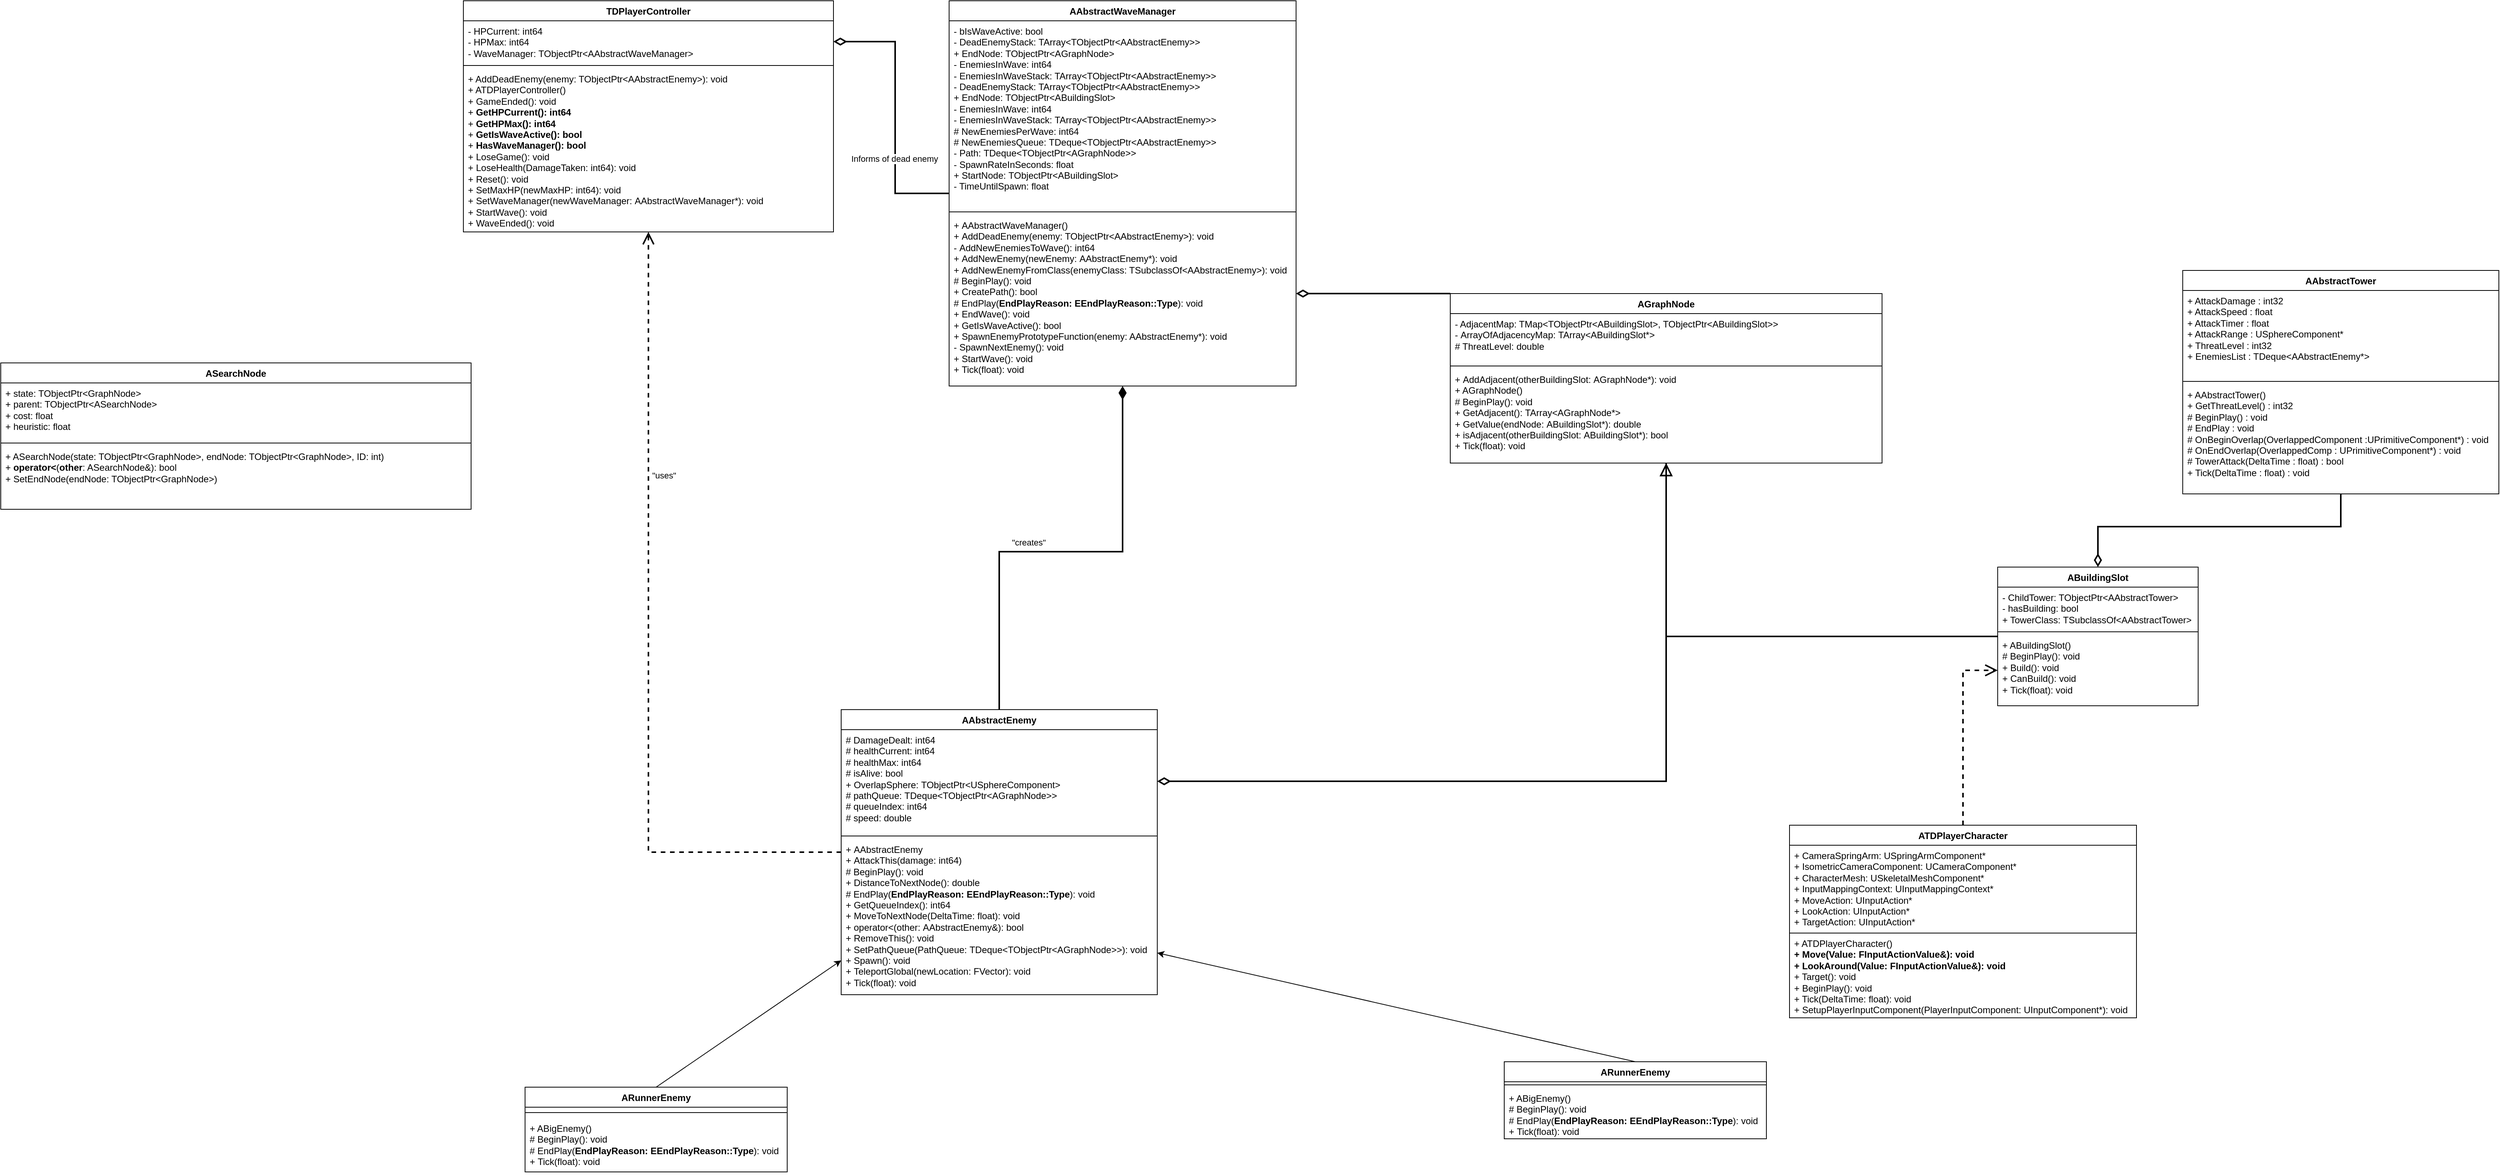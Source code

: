 <mxfile version="24.8.6">
  <diagram id="C5RBs43oDa-KdzZeNtuy" name="Page-1">
    <mxGraphModel dx="2390" dy="1445" grid="1" gridSize="10" guides="1" tooltips="1" connect="1" arrows="1" fold="1" page="1" pageScale="1" pageWidth="1169" pageHeight="827" math="0" shadow="0">
      <root>
        <mxCell id="WIyWlLk6GJQsqaUBKTNV-0" />
        <mxCell id="WIyWlLk6GJQsqaUBKTNV-1" parent="WIyWlLk6GJQsqaUBKTNV-0" />
        <mxCell id="bVRjCQ_B58bXz5kEhXcc-12" style="edgeStyle=orthogonalEdgeStyle;rounded=0;orthogonalLoop=1;jettySize=auto;html=1;startArrow=diamondThin;startFill=0;endArrow=none;endFill=0;startSize=12;strokeWidth=2;endSize=12;" parent="WIyWlLk6GJQsqaUBKTNV-1" source="bVRjCQ_B58bXz5kEhXcc-0" target="Or8rvx1L4nkpCHTU0M23-4" edge="1">
          <mxGeometry relative="1" as="geometry">
            <mxPoint x="451" y="311" as="sourcePoint" />
            <Array as="points">
              <mxPoint x="450" y="153" />
            </Array>
          </mxGeometry>
        </mxCell>
        <mxCell id="bVRjCQ_B58bXz5kEhXcc-15" style="edgeStyle=orthogonalEdgeStyle;shape=connector;rounded=0;orthogonalLoop=1;jettySize=auto;html=1;strokeColor=default;strokeWidth=2;align=center;verticalAlign=middle;fontFamily=Helvetica;fontSize=11;fontColor=default;labelBackgroundColor=default;startArrow=diamondThin;startFill=1;startSize=12;endArrow=none;endFill=0;endSize=12;" parent="WIyWlLk6GJQsqaUBKTNV-1" source="bVRjCQ_B58bXz5kEhXcc-0" target="bVRjCQ_B58bXz5kEhXcc-4" edge="1">
          <mxGeometry relative="1" as="geometry" />
        </mxCell>
        <mxCell id="abqN74poVczzxeBeDxSv-12" value="&quot;creates&quot;" style="edgeLabel;html=1;align=center;verticalAlign=middle;resizable=0;points=[];" parent="bVRjCQ_B58bXz5kEhXcc-15" vertex="1" connectable="0">
          <mxGeometry x="0.164" y="-2" relative="1" as="geometry">
            <mxPoint y="-10" as="offset" />
          </mxGeometry>
        </mxCell>
        <mxCell id="bVRjCQ_B58bXz5kEhXcc-0" value="AAbstractWaveManager" style="swimlane;fontStyle=1;align=center;verticalAlign=top;childLayout=stackLayout;horizontal=1;startSize=26;horizontalStack=0;resizeParent=1;resizeParentMax=0;resizeLast=0;collapsible=1;marginBottom=0;whiteSpace=wrap;html=1;" parent="WIyWlLk6GJQsqaUBKTNV-1" vertex="1">
          <mxGeometry x="140" y="-270" width="450" height="500" as="geometry" />
        </mxCell>
        <mxCell id="bVRjCQ_B58bXz5kEhXcc-1" value="- bIsWaveActive: bool&lt;div&gt;-&amp;nbsp;DeadEnemyStack:&amp;nbsp;TArray&amp;lt;TObjectPtr&amp;lt;AAbstractEnemy&amp;gt;&amp;gt;&lt;/div&gt;&lt;div&gt;+&amp;nbsp;EndNode:&amp;nbsp;TObjectPtr&amp;lt;AGraphNode&amp;gt;&lt;br&gt;- EnemiesInWave: int64&lt;/div&gt;&lt;div&gt;- EnemiesInWaveStack: TArray&amp;lt;TObjectPtr&amp;lt;AAbstractEnemy&amp;gt;&amp;gt;&lt;br&gt;&lt;div&gt;- DeadEnemyStack: TArray&amp;lt;TObjectPtr&amp;lt;AAbstractEnemy&amp;gt;&amp;gt;&lt;/div&gt;&lt;div&gt;+&amp;nbsp;EndNode:&amp;nbsp;TObjectPtr&amp;lt;ABuildingSlot&amp;gt;&lt;/div&gt;&lt;div&gt;-&amp;nbsp;EnemiesInWave: int64&lt;/div&gt;&lt;div&gt;-&amp;nbsp;EnemiesInWaveStack:&amp;nbsp;TArray&amp;lt;TObjectPtr&amp;lt;AAbstractEnemy&amp;gt;&amp;gt;&lt;/div&gt;&lt;div&gt;# NewEnemiesPerWave: int64&lt;/div&gt;&lt;div&gt;# NewEnemiesQueue:&amp;nbsp;&lt;span style=&quot;background-color: initial;&quot;&gt;TDeque&amp;lt;TObjectPtr&amp;lt;AAbstractEnemy&amp;gt;&amp;gt;&lt;/span&gt;&lt;/div&gt;&lt;div&gt;&lt;span style=&quot;background-color: initial;&quot;&gt;- Path:&amp;nbsp;&lt;/span&gt;&lt;span style=&quot;background-color: initial;&quot;&gt;TDeque&amp;lt;TObjectPtr&amp;lt;AGraphNode&amp;gt;&amp;gt;&lt;/span&gt;&lt;/div&gt;&lt;div&gt;&lt;span style=&quot;background-color: initial;&quot;&gt;- SpawnRateInSeconds: float&lt;/span&gt;&lt;/div&gt;&lt;div&gt;+&amp;nbsp;StartNode:&amp;nbsp;TObjectPtr&amp;lt;ABuildingSlot&amp;gt;&lt;/div&gt;&lt;/div&gt;&lt;div&gt;- TimeUntilSpawn: float&lt;/div&gt;" style="text;strokeColor=none;fillColor=none;align=left;verticalAlign=top;spacingLeft=4;spacingRight=4;overflow=hidden;rotatable=0;points=[[0,0.5],[1,0.5]];portConstraint=eastwest;whiteSpace=wrap;html=1;" parent="bVRjCQ_B58bXz5kEhXcc-0" vertex="1">
          <mxGeometry y="26" width="450" height="244" as="geometry" />
        </mxCell>
        <mxCell id="bVRjCQ_B58bXz5kEhXcc-2" value="" style="line;strokeWidth=1;fillColor=none;align=left;verticalAlign=middle;spacingTop=-1;spacingLeft=3;spacingRight=3;rotatable=0;labelPosition=right;points=[];portConstraint=eastwest;strokeColor=inherit;" parent="bVRjCQ_B58bXz5kEhXcc-0" vertex="1">
          <mxGeometry y="270" width="450" height="8" as="geometry" />
        </mxCell>
        <mxCell id="bVRjCQ_B58bXz5kEhXcc-3" value="+&amp;nbsp;AAbstractWaveManager()&lt;div&gt;+&amp;nbsp;AddDeadEnemy(enemy: TObjectPtr&amp;lt;AAbstractEnemy&amp;gt;): void&lt;/div&gt;&lt;div&gt;-&amp;nbsp;AddNewEnemiesToWave(): int64&lt;/div&gt;&lt;div&gt;+&amp;nbsp;&lt;span style=&quot;white-space: normal;&quot;&gt;&lt;span style=&quot;background-color: initial;&quot;&gt;AddNewEnemy(newEnemy:&amp;nbsp;&lt;/span&gt;&lt;/span&gt;&lt;span style=&quot;background-color: initial;&quot;&gt;AAbstractEnemy*&lt;/span&gt;&lt;span style=&quot;background-color: initial;&quot;&gt;&lt;span style=&quot;background-color: initial;&quot;&gt;):&amp;nbsp;&lt;/span&gt;&lt;/span&gt;&lt;span style=&quot;background-color: initial;&quot;&gt;void&lt;/span&gt;&lt;/div&gt;&lt;div&gt;&lt;span style=&quot;background-color: initial;&quot;&gt;+&amp;nbsp;&lt;/span&gt;&lt;span style=&quot;white-space: normal;&quot;&gt;&lt;span style=&quot;background-color: initial;&quot;&gt;AddNewEnemyFromClass(&lt;/span&gt;&lt;/span&gt;&lt;span style=&quot;background-color: initial;&quot;&gt;enemyClass&lt;/span&gt;&lt;span style=&quot;background-color: initial;&quot;&gt;&lt;span style=&quot;background-color: initial;&quot;&gt;: TSubclassOf&amp;lt;AAbstractEnemy&amp;gt;):&amp;nbsp;&lt;/span&gt;&lt;/span&gt;&lt;span style=&quot;background-color: initial;&quot;&gt;void&lt;/span&gt;&lt;span style=&quot;background-color: initial;&quot;&gt;&amp;nbsp;&lt;/span&gt;&lt;/div&gt;&lt;div&gt;# BeginPlay(): void&lt;/div&gt;&lt;div&gt;+&amp;nbsp;&lt;span style=&quot;white-space: normal;&quot;&gt;&lt;span style=&quot;background-color: initial;&quot;&gt;CreatePath(): bool&lt;/span&gt;&lt;/span&gt;&lt;/div&gt;&lt;div&gt;&lt;span style=&quot;background-color: initial;&quot;&gt;&lt;div style=&quot;&quot;&gt;&lt;span style=&quot;white-space: normal;&quot;&gt;# EndPlay(&lt;b&gt;EndPlayReason:&amp;nbsp;&lt;/b&gt;&lt;/span&gt;&lt;span style=&quot;background-color: initial;&quot;&gt;&lt;b&gt;EEndPlayReason::Type&lt;/b&gt;&lt;/span&gt;&lt;span style=&quot;background-color: initial;&quot;&gt;):&amp;nbsp;&lt;/span&gt;&lt;span style=&quot;background-color: initial;&quot;&gt;void&lt;/span&gt;&lt;span style=&quot;background-color: initial;&quot;&gt;&amp;nbsp;&lt;/span&gt;&lt;/div&gt;&lt;/span&gt;&lt;/div&gt;&lt;div&gt;+&amp;nbsp;EndWave(): void&lt;/div&gt;&lt;div&gt;+&amp;nbsp;GetIsWaveActive(): bool&lt;/div&gt;&lt;div&gt;+&amp;nbsp;SpawnEnemyPrototypeFunction(enemy: AAbstractEnemy*): void&lt;/div&gt;&lt;div&gt;-&amp;nbsp;SpawnNextEnemy(): void&lt;/div&gt;&lt;div&gt;+&amp;nbsp;StartWave(): void&lt;/div&gt;&lt;div&gt;+&amp;nbsp;Tick(float): void&lt;br&gt;&lt;/div&gt;" style="text;strokeColor=none;fillColor=none;align=left;verticalAlign=top;spacingLeft=4;spacingRight=4;overflow=hidden;rotatable=0;points=[[0,0.5],[1,0.5]];portConstraint=eastwest;whiteSpace=wrap;html=1;" parent="bVRjCQ_B58bXz5kEhXcc-0" vertex="1">
          <mxGeometry y="278" width="450" height="222" as="geometry" />
        </mxCell>
        <mxCell id="abqN74poVczzxeBeDxSv-9" style="edgeStyle=orthogonalEdgeStyle;rounded=0;orthogonalLoop=1;jettySize=auto;html=1;dashed=1;endArrow=open;endFill=0;startSize=12;endSize=12;strokeWidth=2;" parent="WIyWlLk6GJQsqaUBKTNV-1" source="bVRjCQ_B58bXz5kEhXcc-4" target="abqN74poVczzxeBeDxSv-4" edge="1">
          <mxGeometry relative="1" as="geometry" />
        </mxCell>
        <mxCell id="abqN74poVczzxeBeDxSv-10" value="&quot;uses&quot;" style="edgeLabel;html=1;align=center;verticalAlign=middle;resizable=0;points=[];" parent="abqN74poVczzxeBeDxSv-9" vertex="1" connectable="0">
          <mxGeometry x="0.39" y="-2" relative="1" as="geometry">
            <mxPoint x="18" y="-6" as="offset" />
          </mxGeometry>
        </mxCell>
        <mxCell id="bVRjCQ_B58bXz5kEhXcc-4" value="AAbstractEnemy" style="swimlane;fontStyle=1;align=center;verticalAlign=top;childLayout=stackLayout;horizontal=1;startSize=26;horizontalStack=0;resizeParent=1;resizeParentMax=0;resizeLast=0;collapsible=1;marginBottom=0;whiteSpace=wrap;html=1;" parent="WIyWlLk6GJQsqaUBKTNV-1" vertex="1">
          <mxGeometry y="650" width="410" height="370" as="geometry" />
        </mxCell>
        <mxCell id="bVRjCQ_B58bXz5kEhXcc-5" value="&lt;div&gt;#&amp;nbsp;DamageDealt: int64&lt;/div&gt;# healthCurrent: int64&lt;div&gt;#&amp;nbsp;healthMax: int64&lt;/div&gt;&lt;div&gt;# isAlive: bool&lt;/div&gt;&lt;div&gt;+&amp;nbsp;OverlapSphere:&amp;nbsp;TObjectPtr&amp;lt;USphereComponent&amp;gt;&lt;/div&gt;&lt;div&gt;#&amp;nbsp;pathQueue:&amp;nbsp;TDeque&amp;lt;TObjectPtr&amp;lt;AGraphNode&amp;gt;&amp;gt;&lt;/div&gt;&lt;div&gt;# queueIndex: int64&lt;/div&gt;&lt;div&gt;# speed: double&lt;/div&gt;" style="text;strokeColor=none;fillColor=none;align=left;verticalAlign=top;spacingLeft=4;spacingRight=4;overflow=hidden;rotatable=0;points=[[0,0.5],[1,0.5]];portConstraint=eastwest;whiteSpace=wrap;html=1;" parent="bVRjCQ_B58bXz5kEhXcc-4" vertex="1">
          <mxGeometry y="26" width="410" height="134" as="geometry" />
        </mxCell>
        <mxCell id="bVRjCQ_B58bXz5kEhXcc-6" value="" style="line;strokeWidth=1;fillColor=none;align=left;verticalAlign=middle;spacingTop=-1;spacingLeft=3;spacingRight=3;rotatable=0;labelPosition=right;points=[];portConstraint=eastwest;strokeColor=inherit;" parent="bVRjCQ_B58bXz5kEhXcc-4" vertex="1">
          <mxGeometry y="160" width="410" height="8" as="geometry" />
        </mxCell>
        <mxCell id="bVRjCQ_B58bXz5kEhXcc-7" value="+&amp;nbsp;AAbstractEnemy&lt;div&gt;+&amp;nbsp;AttackThis(damage: int64)&lt;/div&gt;&lt;div&gt;&lt;div&gt;# BeginPlay(): void&lt;br&gt;&lt;/div&gt;&lt;/div&gt;&lt;div&gt;+&amp;nbsp;DistanceToNextNode(): double&lt;/div&gt;&lt;div&gt;# EndPlay(&lt;b&gt;EndPlayReason:&amp;nbsp;&lt;/b&gt;&lt;span style=&quot;background-color: initial;&quot;&gt;&lt;b&gt;EEndPlayReason::Type&lt;/b&gt;&lt;/span&gt;&lt;span style=&quot;background-color: initial;&quot;&gt;):&amp;nbsp;&lt;/span&gt;&lt;span style=&quot;background-color: initial;&quot;&gt;void&lt;/span&gt;&lt;span style=&quot;background-color: initial;&quot;&gt;&amp;nbsp;&lt;/span&gt;&lt;/div&gt;&lt;div&gt;+&amp;nbsp;GetQueueIndex(): int64&lt;/div&gt;&lt;div&gt;+&amp;nbsp;MoveToNextNode(DeltaTime: float): void&lt;/div&gt;&lt;div&gt;+&amp;nbsp;operator&amp;lt;(other:&amp;nbsp;AAbstractEnemy&amp;amp;): bool&lt;/div&gt;&lt;div&gt;+&amp;nbsp;RemoveThis(): void&lt;/div&gt;&lt;div&gt;+&amp;nbsp;SetPathQueue(PathQueue:&amp;nbsp;TDeque&amp;lt;TObjectPtr&amp;lt;AGraphNode&amp;gt;&amp;gt;): void&lt;/div&gt;&lt;div&gt;+&amp;nbsp;Spawn(): void&lt;/div&gt;&lt;div&gt;+&amp;nbsp;TeleportGlobal(newLocation: FVector): void&lt;/div&gt;&lt;div&gt;+&amp;nbsp;Tick(float): void&lt;br&gt;&lt;/div&gt;" style="text;strokeColor=none;fillColor=none;align=left;verticalAlign=top;spacingLeft=4;spacingRight=4;overflow=hidden;rotatable=0;points=[[0,0.5],[1,0.5]];portConstraint=eastwest;whiteSpace=wrap;html=1;" parent="bVRjCQ_B58bXz5kEhXcc-4" vertex="1">
          <mxGeometry y="168" width="410" height="202" as="geometry" />
        </mxCell>
        <mxCell id="Or8rvx1L4nkpCHTU0M23-8" style="edgeStyle=orthogonalEdgeStyle;rounded=0;orthogonalLoop=1;jettySize=auto;html=1;startSize=12;endSize=12;strokeWidth=2;endArrow=block;endFill=0;" edge="1" parent="WIyWlLk6GJQsqaUBKTNV-1" source="bVRjCQ_B58bXz5kEhXcc-8" target="Or8rvx1L4nkpCHTU0M23-4">
          <mxGeometry relative="1" as="geometry" />
        </mxCell>
        <mxCell id="Or8rvx1L4nkpCHTU0M23-9" style="edgeStyle=orthogonalEdgeStyle;rounded=0;orthogonalLoop=1;jettySize=auto;html=1;endArrow=none;endFill=0;startArrow=diamondThin;startFill=0;endSize=12;strokeWidth=2;startSize=12;" edge="1" parent="WIyWlLk6GJQsqaUBKTNV-1" source="bVRjCQ_B58bXz5kEhXcc-8" target="SfnSRMyv1gglNEUpqVPP-14">
          <mxGeometry relative="1" as="geometry" />
        </mxCell>
        <mxCell id="bVRjCQ_B58bXz5kEhXcc-8" value="ABuildingSlot" style="swimlane;fontStyle=1;align=center;verticalAlign=top;childLayout=stackLayout;horizontal=1;startSize=26;horizontalStack=0;resizeParent=1;resizeParentMax=0;resizeLast=0;collapsible=1;marginBottom=0;whiteSpace=wrap;html=1;" parent="WIyWlLk6GJQsqaUBKTNV-1" vertex="1">
          <mxGeometry x="1500" y="465" width="260" height="180" as="geometry" />
        </mxCell>
        <mxCell id="bVRjCQ_B58bXz5kEhXcc-9" value="- ChildTower: TObjectPtr&amp;lt;AAbstractTower&amp;gt;&lt;br&gt;&lt;div&gt;-&amp;nbsp;hasBuilding: bool&lt;br&gt;&lt;/div&gt;&lt;div&gt;+ TowerClass:&amp;nbsp;TSubclassOf&amp;lt;AAbstractTower&amp;gt;&lt;/div&gt;" style="text;strokeColor=none;fillColor=none;align=left;verticalAlign=top;spacingLeft=4;spacingRight=4;overflow=hidden;rotatable=0;points=[[0,0.5],[1,0.5]];portConstraint=eastwest;whiteSpace=wrap;html=1;" parent="bVRjCQ_B58bXz5kEhXcc-8" vertex="1">
          <mxGeometry y="26" width="260" height="54" as="geometry" />
        </mxCell>
        <mxCell id="bVRjCQ_B58bXz5kEhXcc-10" value="" style="line;strokeWidth=1;fillColor=none;align=left;verticalAlign=middle;spacingTop=-1;spacingLeft=3;spacingRight=3;rotatable=0;labelPosition=right;points=[];portConstraint=eastwest;strokeColor=inherit;" parent="bVRjCQ_B58bXz5kEhXcc-8" vertex="1">
          <mxGeometry y="80" width="260" height="8" as="geometry" />
        </mxCell>
        <mxCell id="bVRjCQ_B58bXz5kEhXcc-11" value="+ ABuildingSlot()&lt;div&gt;# BeginPlay(): void&lt;br&gt;&lt;/div&gt;&lt;div&gt;+ Build(): void&lt;/div&gt;&lt;div&gt;+&amp;nbsp;CanBuild(): void&lt;/div&gt;&lt;div&gt;+&amp;nbsp;Tick(float): void&lt;span style=&quot;background-color: initial;&quot;&gt;&lt;br&gt;&lt;/span&gt;&lt;/div&gt;" style="text;strokeColor=none;fillColor=none;align=left;verticalAlign=top;spacingLeft=4;spacingRight=4;overflow=hidden;rotatable=0;points=[[0,0.5],[1,0.5]];portConstraint=eastwest;whiteSpace=wrap;html=1;" parent="bVRjCQ_B58bXz5kEhXcc-8" vertex="1">
          <mxGeometry y="88" width="260" height="92" as="geometry" />
        </mxCell>
        <mxCell id="bVRjCQ_B58bXz5kEhXcc-16" style="edgeStyle=orthogonalEdgeStyle;shape=connector;rounded=0;orthogonalLoop=1;jettySize=auto;html=1;strokeColor=default;strokeWidth=2;align=center;verticalAlign=middle;fontFamily=Helvetica;fontSize=11;fontColor=default;labelBackgroundColor=default;startArrow=diamondThin;startFill=0;startSize=12;endArrow=none;endFill=0;endSize=12;" parent="WIyWlLk6GJQsqaUBKTNV-1" source="bVRjCQ_B58bXz5kEhXcc-5" target="Or8rvx1L4nkpCHTU0M23-4" edge="1">
          <mxGeometry relative="1" as="geometry" />
        </mxCell>
        <mxCell id="mM3wQ1z7Bx2GEEcsTlBH-0" value="ATDPlayerCharacter" style="swimlane;fontStyle=1;align=center;verticalAlign=top;childLayout=stackLayout;horizontal=1;startSize=26;horizontalStack=0;resizeParent=1;resizeParentMax=0;resizeLast=0;collapsible=1;marginBottom=0;whiteSpace=wrap;html=1;" parent="WIyWlLk6GJQsqaUBKTNV-1" vertex="1">
          <mxGeometry x="1230" y="800" width="450" height="250" as="geometry" />
        </mxCell>
        <mxCell id="mM3wQ1z7Bx2GEEcsTlBH-1" value="+ CameraSpringArm: USpringArmComponent*&lt;div&gt;+ Isometric&lt;span style=&quot;white-space: normal;&quot;&gt;&lt;span style=&quot;background-color: initial;&quot;&gt;CameraComponent:&amp;nbsp;&lt;/span&gt;&lt;/span&gt;&lt;span style=&quot;background-color: initial;&quot;&gt;UCameraComponent*&lt;/span&gt;&lt;/div&gt;&lt;div&gt;&lt;span style=&quot;background-color: initial;&quot;&gt;+ Character&lt;/span&gt;&lt;span style=&quot;background-color: initial;&quot;&gt;Mesh:&amp;nbsp;&lt;/span&gt;&lt;span style=&quot;background-color: initial;&quot;&gt;USkeletalMeshComponent*&amp;nbsp;&lt;/span&gt;&lt;/div&gt;&lt;div&gt;&lt;span style=&quot;background-color: initial;&quot;&gt;+&amp;nbsp;&lt;/span&gt;&lt;span style=&quot;background-color: initial;&quot;&gt;InputMappingContext:&amp;nbsp;&lt;/span&gt;&lt;span style=&quot;background-color: initial;&quot;&gt;UInputMappingContext*&amp;nbsp;&lt;/span&gt;&lt;/div&gt;&lt;div&gt;&lt;span style=&quot;background-color: initial;&quot;&gt;+&amp;nbsp;&lt;/span&gt;&lt;span style=&quot;background-color: initial;&quot;&gt;MoveAction:&amp;nbsp;&lt;/span&gt;&lt;span style=&quot;background-color: initial;&quot;&gt;UInputAction*&amp;nbsp;&lt;/span&gt;&lt;/div&gt;&lt;div&gt;&lt;span style=&quot;background-color: initial;&quot;&gt;+&amp;nbsp;&lt;/span&gt;&lt;span style=&quot;background-color: initial;&quot;&gt;LookAction:&amp;nbsp;&lt;/span&gt;&lt;span style=&quot;background-color: initial;&quot;&gt;UInputAction*&amp;nbsp;&lt;/span&gt;&lt;/div&gt;&lt;div&gt;&lt;span style=&quot;background-color: initial;&quot;&gt;+&amp;nbsp;&lt;/span&gt;&lt;span style=&quot;background-color: initial;&quot;&gt;TargetAction:&amp;nbsp;&lt;/span&gt;&lt;span style=&quot;background-color: initial;&quot;&gt;UInputAction*&lt;/span&gt;&lt;/div&gt;" style="text;strokeColor=none;fillColor=none;align=left;verticalAlign=top;spacingLeft=4;spacingRight=4;overflow=hidden;rotatable=0;points=[[0,0.5],[1,0.5]];portConstraint=eastwest;whiteSpace=wrap;html=1;" parent="mM3wQ1z7Bx2GEEcsTlBH-0" vertex="1">
          <mxGeometry y="26" width="450" height="114" as="geometry" />
        </mxCell>
        <mxCell id="mM3wQ1z7Bx2GEEcsTlBH-3" value="&lt;span style=&quot;background-color: initial;&quot;&gt;&lt;div style=&quot;&quot;&gt;+ ATDPlayerCharacter()&lt;/div&gt;&lt;div style=&quot;font-weight: bold;&quot;&gt;+ Move(&lt;span style=&quot;background-color: initial;&quot;&gt;Value:&amp;nbsp;&lt;/span&gt;&lt;span style=&quot;background-color: initial;&quot;&gt;FInputActionValue&amp;amp;):&amp;nbsp;&lt;/span&gt;&lt;span style=&quot;background-color: initial;&quot;&gt;void&lt;/span&gt;&lt;span style=&quot;background-color: initial;&quot;&gt;&amp;nbsp;&lt;/span&gt;&lt;/div&gt;&lt;div style=&quot;font-weight: bold;&quot;&gt;&lt;span style=&quot;background-color: initial;&quot;&gt;+ LookAround(&lt;/span&gt;&lt;span style=&quot;background-color: initial;&quot;&gt;Value:&amp;nbsp;&lt;/span&gt;&lt;span style=&quot;background-color: initial;&quot;&gt;FInputActionValue&amp;amp;):&amp;nbsp;&lt;/span&gt;&lt;span style=&quot;background-color: initial;&quot;&gt;void&lt;/span&gt;&lt;/div&gt;&lt;div style=&quot;font-weight: bold;&quot;&gt;&lt;span style=&quot;background-color: initial; font-weight: normal;&quot;&gt;+ Target():&amp;nbsp;&lt;/span&gt;&lt;span style=&quot;background-color: initial; font-weight: normal;&quot;&gt;void&lt;/span&gt;&lt;span style=&quot;background-color: initial; font-weight: normal;&quot;&gt;&amp;nbsp;&lt;/span&gt;&lt;/div&gt;&lt;div style=&quot;font-weight: bold;&quot;&gt;&lt;span style=&quot;background-color: initial; font-weight: normal;&quot;&gt;+ BeginPlay():&amp;nbsp;&lt;/span&gt;&lt;span style=&quot;background-color: initial; font-weight: normal;&quot;&gt;void&lt;/span&gt;&lt;span style=&quot;background-color: initial; font-weight: normal;&quot;&gt;&amp;nbsp;&lt;/span&gt;&lt;/div&gt;&lt;div style=&quot;font-weight: bold;&quot;&gt;&lt;span style=&quot;background-color: initial; font-weight: normal;&quot;&gt;+ Tick(DeltaTime: float):&amp;nbsp;&lt;/span&gt;&lt;span style=&quot;background-color: initial; font-weight: normal;&quot;&gt;void&lt;/span&gt;&lt;span style=&quot;background-color: initial; font-weight: normal;&quot;&gt;&amp;nbsp;&lt;/span&gt;&lt;/div&gt;&lt;div style=&quot;font-weight: bold;&quot;&gt;&lt;span style=&quot;background-color: initial; font-weight: normal;&quot;&gt;+ SetupPlayerInputComponent(PlayerInputComponent:&amp;nbsp;&lt;/span&gt;&lt;span style=&quot;background-color: initial; font-weight: normal;&quot;&gt;UInputComponent*&lt;/span&gt;&lt;span style=&quot;background-color: initial; font-weight: normal;&quot;&gt;):&amp;nbsp;&lt;/span&gt;&lt;span style=&quot;background-color: initial; font-weight: normal;&quot;&gt;void&lt;/span&gt;&lt;span style=&quot;background-color: initial; font-weight: normal;&quot;&gt;&amp;nbsp;&lt;/span&gt;&lt;/div&gt;&lt;/span&gt;" style="text;strokeColor=default;fillColor=none;align=left;verticalAlign=top;spacingLeft=4;spacingRight=4;overflow=hidden;rotatable=0;points=[[0,0.5],[1,0.5]];portConstraint=eastwest;whiteSpace=wrap;html=1;perimeterSpacing=0;strokeWidth=1;" parent="mM3wQ1z7Bx2GEEcsTlBH-0" vertex="1">
          <mxGeometry y="140" width="450" height="110" as="geometry" />
        </mxCell>
        <mxCell id="mM3wQ1z7Bx2GEEcsTlBH-7" style="edgeStyle=orthogonalEdgeStyle;rounded=0;orthogonalLoop=1;jettySize=auto;html=1;startArrow=none;startFill=0;endArrow=open;endFill=0;strokeWidth=2;endSize=12;startSize=12;dashed=1;exitX=0.5;exitY=0;exitDx=0;exitDy=0;" parent="WIyWlLk6GJQsqaUBKTNV-1" source="mM3wQ1z7Bx2GEEcsTlBH-0" target="bVRjCQ_B58bXz5kEhXcc-11" edge="1">
          <mxGeometry relative="1" as="geometry">
            <Array as="points">
              <mxPoint x="1455" y="760" />
              <mxPoint x="1455" y="760" />
            </Array>
          </mxGeometry>
        </mxCell>
        <mxCell id="abqN74poVczzxeBeDxSv-4" value="TDPlayerController" style="swimlane;fontStyle=1;align=center;verticalAlign=top;childLayout=stackLayout;horizontal=1;startSize=26;horizontalStack=0;resizeParent=1;resizeParentMax=0;resizeLast=0;collapsible=1;marginBottom=0;whiteSpace=wrap;html=1;" parent="WIyWlLk6GJQsqaUBKTNV-1" vertex="1">
          <mxGeometry x="-490" y="-270" width="480" height="300" as="geometry" />
        </mxCell>
        <mxCell id="abqN74poVczzxeBeDxSv-5" value="- HPCurrent: int64&lt;div&gt;&lt;span style=&quot;background-color: initial;&quot;&gt;- HPMax: int64&lt;/span&gt;&lt;div&gt;- WaveManager: TObjectPtr&amp;lt;AAbstractWaveManager&amp;gt;&lt;/div&gt;&lt;/div&gt;" style="text;strokeColor=none;fillColor=none;align=left;verticalAlign=top;spacingLeft=4;spacingRight=4;overflow=hidden;rotatable=0;points=[[0,0.5],[1,0.5]];portConstraint=eastwest;whiteSpace=wrap;html=1;" parent="abqN74poVczzxeBeDxSv-4" vertex="1">
          <mxGeometry y="26" width="480" height="54" as="geometry" />
        </mxCell>
        <mxCell id="abqN74poVczzxeBeDxSv-6" value="" style="line;strokeWidth=1;fillColor=none;align=left;verticalAlign=middle;spacingTop=-1;spacingLeft=3;spacingRight=3;rotatable=0;labelPosition=right;points=[];portConstraint=eastwest;strokeColor=inherit;" parent="abqN74poVczzxeBeDxSv-4" vertex="1">
          <mxGeometry y="80" width="480" height="8" as="geometry" />
        </mxCell>
        <mxCell id="abqN74poVczzxeBeDxSv-7" value="+ AddDeadEnemy(enemy: TObjectPtr&amp;lt;AAbstractEnemy&amp;gt;): void&lt;div&gt;+ ATDPlayerController()&lt;/div&gt;&lt;div&gt;+ GameEnded(): void&lt;/div&gt;&lt;div&gt;+&amp;nbsp;&lt;b&gt;GetHPCurrent(): int64&lt;/b&gt;&lt;/div&gt;&lt;div&gt;+&amp;nbsp;&lt;b style=&quot;background-color: initial;&quot;&gt;GetHPMax(): int64&lt;/b&gt;&lt;/div&gt;&lt;div&gt;+ &lt;b&gt;GetIsWaveActive(): bool&lt;/b&gt;&lt;/div&gt;&lt;div&gt;+ &lt;b&gt;HasWaveManager(): bool&lt;/b&gt;&lt;/div&gt;&lt;div&gt;+ LoseGame(): void&lt;/div&gt;&lt;div&gt;+ LoseHealth(DamageTaken: int64): void&lt;/div&gt;&lt;div&gt;+ Reset(): void&lt;/div&gt;&lt;div&gt;+ SetMaxHP(newMaxHP: int64): void&lt;/div&gt;&lt;div&gt;+ SetWaveManager(newWaveManager:&amp;nbsp;AAbstractWaveManager*): void&lt;/div&gt;&lt;div&gt;+ StartWave(): void&lt;/div&gt;&lt;div&gt;+&amp;nbsp;WaveEnded(): void&lt;/div&gt;" style="text;strokeColor=none;fillColor=none;align=left;verticalAlign=top;spacingLeft=4;spacingRight=4;overflow=hidden;rotatable=0;points=[[0,0.5],[1,0.5]];portConstraint=eastwest;whiteSpace=wrap;html=1;" parent="abqN74poVczzxeBeDxSv-4" vertex="1">
          <mxGeometry y="88" width="480" height="212" as="geometry" />
        </mxCell>
        <mxCell id="abqN74poVczzxeBeDxSv-8" style="edgeStyle=orthogonalEdgeStyle;rounded=0;orthogonalLoop=1;jettySize=auto;html=1;startArrow=diamondThin;startFill=0;endArrow=none;endFill=0;endSize=12;startSize=12;strokeWidth=2;" parent="WIyWlLk6GJQsqaUBKTNV-1" source="abqN74poVczzxeBeDxSv-5" target="bVRjCQ_B58bXz5kEhXcc-0" edge="1">
          <mxGeometry relative="1" as="geometry" />
        </mxCell>
        <mxCell id="abqN74poVczzxeBeDxSv-11" value="Informs of dead enemy" style="edgeLabel;html=1;align=center;verticalAlign=middle;resizable=0;points=[];" parent="abqN74poVczzxeBeDxSv-8" vertex="1" connectable="0">
          <mxGeometry x="0.257" y="1" relative="1" as="geometry">
            <mxPoint x="-2" y="14" as="offset" />
          </mxGeometry>
        </mxCell>
        <mxCell id="vy7B8YMwYVHvc0k1j3HZ-1" value="ASearchNode" style="swimlane;fontStyle=1;align=center;verticalAlign=top;childLayout=stackLayout;horizontal=1;startSize=26;horizontalStack=0;resizeParent=1;resizeParentMax=0;resizeLast=0;collapsible=1;marginBottom=0;whiteSpace=wrap;html=1;" parent="WIyWlLk6GJQsqaUBKTNV-1" vertex="1">
          <mxGeometry x="-1090" y="200" width="610" height="190" as="geometry" />
        </mxCell>
        <mxCell id="vy7B8YMwYVHvc0k1j3HZ-2" value="+ state: TObjectPtr&amp;lt;GraphNode&amp;gt;&lt;div&gt;+ parent: TObjectPtr&amp;lt;ASearchNode&amp;gt;&lt;/div&gt;&lt;div&gt;+ cost: float&lt;/div&gt;&lt;div&gt;+ heuristic: float&lt;/div&gt;" style="text;strokeColor=none;fillColor=none;align=left;verticalAlign=top;spacingLeft=4;spacingRight=4;overflow=hidden;rotatable=0;points=[[0,0.5],[1,0.5]];portConstraint=eastwest;whiteSpace=wrap;html=1;" parent="vy7B8YMwYVHvc0k1j3HZ-1" vertex="1">
          <mxGeometry y="26" width="610" height="74" as="geometry" />
        </mxCell>
        <mxCell id="vy7B8YMwYVHvc0k1j3HZ-3" value="" style="line;strokeWidth=1;fillColor=none;align=left;verticalAlign=middle;spacingTop=-1;spacingLeft=3;spacingRight=3;rotatable=0;labelPosition=right;points=[];portConstraint=eastwest;strokeColor=inherit;" parent="vy7B8YMwYVHvc0k1j3HZ-1" vertex="1">
          <mxGeometry y="100" width="610" height="8" as="geometry" />
        </mxCell>
        <mxCell id="vy7B8YMwYVHvc0k1j3HZ-4" value="+ ASearchNode(state: TObjectPtr&amp;lt;GraphNode&amp;gt;, endNode: TObjectPtr&amp;lt;GraphNode&amp;gt;, ID: int)&lt;div&gt;+ &lt;b&gt;operator&amp;lt;&lt;/b&gt;(&lt;b&gt;other&lt;/b&gt;: ASearchNode&amp;amp;): bool&lt;/div&gt;&lt;div&gt;+ SetEndNode(&lt;span style=&quot;background-color: initial;&quot;&gt;endNode: TObjectPtr&amp;lt;GraphNode&amp;gt;)&lt;/span&gt;&lt;/div&gt;" style="text;strokeColor=none;fillColor=none;align=left;verticalAlign=top;spacingLeft=4;spacingRight=4;overflow=hidden;rotatable=0;points=[[0,0.5],[1,0.5]];portConstraint=eastwest;whiteSpace=wrap;html=1;" parent="vy7B8YMwYVHvc0k1j3HZ-1" vertex="1">
          <mxGeometry y="108" width="610" height="82" as="geometry" />
        </mxCell>
        <mxCell id="SfnSRMyv1gglNEUpqVPP-2" value="ARunnerEnemy" style="swimlane;fontStyle=1;align=center;verticalAlign=top;childLayout=stackLayout;horizontal=1;startSize=26;horizontalStack=0;resizeParent=1;resizeParentMax=0;resizeLast=0;collapsible=1;marginBottom=0;whiteSpace=wrap;html=1;" parent="WIyWlLk6GJQsqaUBKTNV-1" vertex="1">
          <mxGeometry x="-410" y="1140" width="340" height="110" as="geometry" />
        </mxCell>
        <mxCell id="SfnSRMyv1gglNEUpqVPP-4" value="" style="line;strokeWidth=1;fillColor=none;align=left;verticalAlign=middle;spacingTop=-1;spacingLeft=3;spacingRight=3;rotatable=0;labelPosition=right;points=[];portConstraint=eastwest;strokeColor=inherit;" parent="SfnSRMyv1gglNEUpqVPP-2" vertex="1">
          <mxGeometry y="26" width="340" height="14" as="geometry" />
        </mxCell>
        <mxCell id="SfnSRMyv1gglNEUpqVPP-5" value="&lt;div&gt;+ ABigEnemy()&lt;div&gt;# BeginPlay(): void&lt;br&gt;&lt;div&gt;# EndPlay(&lt;b&gt;EndPlayReason:&amp;nbsp;&lt;/b&gt;&lt;span style=&quot;background-color: initial;&quot;&gt;&lt;b&gt;EEndPlayReason::Type&lt;/b&gt;&lt;/span&gt;&lt;span style=&quot;background-color: initial;&quot;&gt;):&amp;nbsp;&lt;/span&gt;&lt;span style=&quot;background-color: initial;&quot;&gt;void&lt;/span&gt;&lt;span style=&quot;background-color: initial;&quot;&gt;&amp;nbsp;&lt;/span&gt;&lt;/div&gt;&lt;/div&gt;&lt;div&gt;+&amp;nbsp;Tick(float): void&lt;/div&gt;&lt;/div&gt;" style="text;strokeColor=none;fillColor=none;align=left;verticalAlign=top;spacingLeft=4;spacingRight=4;overflow=hidden;rotatable=0;points=[[0,0.5],[1,0.5]];portConstraint=eastwest;whiteSpace=wrap;html=1;" parent="SfnSRMyv1gglNEUpqVPP-2" vertex="1">
          <mxGeometry y="40" width="340" height="70" as="geometry" />
        </mxCell>
        <mxCell id="SfnSRMyv1gglNEUpqVPP-12" value="" style="endArrow=classic;html=1;rounded=0;exitX=0.5;exitY=0;exitDx=0;exitDy=0;" parent="WIyWlLk6GJQsqaUBKTNV-1" source="Or8rvx1L4nkpCHTU0M23-0" target="bVRjCQ_B58bXz5kEhXcc-7" edge="1">
          <mxGeometry width="50" height="50" relative="1" as="geometry">
            <mxPoint x="490" y="850" as="sourcePoint" />
            <mxPoint x="540" y="800" as="targetPoint" />
          </mxGeometry>
        </mxCell>
        <mxCell id="SfnSRMyv1gglNEUpqVPP-13" value="" style="endArrow=classic;html=1;rounded=0;exitX=0.5;exitY=0;exitDx=0;exitDy=0;" parent="WIyWlLk6GJQsqaUBKTNV-1" source="SfnSRMyv1gglNEUpqVPP-2" edge="1" target="bVRjCQ_B58bXz5kEhXcc-4">
          <mxGeometry width="50" height="50" relative="1" as="geometry">
            <mxPoint x="490" y="850" as="sourcePoint" />
            <mxPoint x="160" y="750" as="targetPoint" />
          </mxGeometry>
        </mxCell>
        <mxCell id="SfnSRMyv1gglNEUpqVPP-14" value="AAbstractTower" style="swimlane;fontStyle=1;align=center;verticalAlign=top;childLayout=stackLayout;horizontal=1;startSize=26;horizontalStack=0;resizeParent=1;resizeParentMax=0;resizeLast=0;collapsible=1;marginBottom=0;whiteSpace=wrap;html=1;" parent="WIyWlLk6GJQsqaUBKTNV-1" vertex="1">
          <mxGeometry x="1740" y="80" width="410" height="290" as="geometry" />
        </mxCell>
        <mxCell id="SfnSRMyv1gglNEUpqVPP-15" value="+ AttackDamage : int32&lt;div&gt;+ AttackSpeed : float&lt;/div&gt;&lt;div&gt;+ AttackTimer : float&lt;/div&gt;&lt;div&gt;+ AttackRange : USphereComponent*&lt;/div&gt;&lt;div&gt;+ ThreatLevel : int32&lt;/div&gt;&lt;div&gt;+ EnemiesList : TDeque&amp;lt;AAbstractEnemy*&amp;gt;&lt;/div&gt;" style="text;strokeColor=none;fillColor=none;align=left;verticalAlign=top;spacingLeft=4;spacingRight=4;overflow=hidden;rotatable=0;points=[[0,0.5],[1,0.5]];portConstraint=eastwest;whiteSpace=wrap;html=1;" parent="SfnSRMyv1gglNEUpqVPP-14" vertex="1">
          <mxGeometry y="26" width="410" height="114" as="geometry" />
        </mxCell>
        <mxCell id="SfnSRMyv1gglNEUpqVPP-16" value="" style="line;strokeWidth=1;fillColor=none;align=left;verticalAlign=middle;spacingTop=-1;spacingLeft=3;spacingRight=3;rotatable=0;labelPosition=right;points=[];portConstraint=eastwest;strokeColor=inherit;" parent="SfnSRMyv1gglNEUpqVPP-14" vertex="1">
          <mxGeometry y="140" width="410" height="8" as="geometry" />
        </mxCell>
        <mxCell id="SfnSRMyv1gglNEUpqVPP-17" value="&lt;div&gt;+ AAbstractTower()&lt;/div&gt;&lt;div&gt;+ GetThreatLevel() : int32&lt;/div&gt;&lt;div&gt;# BeginPlay() : void&lt;/div&gt;&lt;div&gt;# EndPlay : void&lt;/div&gt;&lt;div&gt;# OnBeginOverlap(OverlappedComponent :UPrimitiveComponent*) : void&lt;/div&gt;&lt;div&gt;# OnEndOverlap(OverlappedComp : UPrimitiveComponent*) : void&lt;/div&gt;&lt;div&gt;# TowerAttack(DeltaTime : float) : bool&lt;/div&gt;&lt;div&gt;+ Tick(DeltaTime : float) : void&lt;/div&gt;" style="text;strokeColor=none;fillColor=none;align=left;verticalAlign=top;spacingLeft=4;spacingRight=4;overflow=hidden;rotatable=0;points=[[0,0.5],[1,0.5]];portConstraint=eastwest;whiteSpace=wrap;html=1;" parent="SfnSRMyv1gglNEUpqVPP-14" vertex="1">
          <mxGeometry y="148" width="410" height="142" as="geometry" />
        </mxCell>
        <mxCell id="Or8rvx1L4nkpCHTU0M23-0" value="ARunnerEnemy" style="swimlane;fontStyle=1;align=center;verticalAlign=top;childLayout=stackLayout;horizontal=1;startSize=26;horizontalStack=0;resizeParent=1;resizeParentMax=0;resizeLast=0;collapsible=1;marginBottom=0;whiteSpace=wrap;html=1;" vertex="1" parent="WIyWlLk6GJQsqaUBKTNV-1">
          <mxGeometry x="860" y="1107" width="340" height="100" as="geometry" />
        </mxCell>
        <mxCell id="Or8rvx1L4nkpCHTU0M23-2" value="" style="line;strokeWidth=1;fillColor=none;align=left;verticalAlign=middle;spacingTop=-1;spacingLeft=3;spacingRight=3;rotatable=0;labelPosition=right;points=[];portConstraint=eastwest;strokeColor=inherit;" vertex="1" parent="Or8rvx1L4nkpCHTU0M23-0">
          <mxGeometry y="26" width="340" height="8" as="geometry" />
        </mxCell>
        <mxCell id="Or8rvx1L4nkpCHTU0M23-3" value="+ ABigEnemy()&lt;div&gt;# BeginPlay(): void&lt;br&gt;&lt;div&gt;# EndPlay(&lt;b&gt;EndPlayReason:&amp;nbsp;&lt;/b&gt;&lt;span style=&quot;background-color: initial;&quot;&gt;&lt;b&gt;EEndPlayReason::Type&lt;/b&gt;&lt;/span&gt;&lt;span style=&quot;background-color: initial;&quot;&gt;):&amp;nbsp;&lt;/span&gt;&lt;span style=&quot;background-color: initial;&quot;&gt;void&lt;/span&gt;&lt;span style=&quot;background-color: initial;&quot;&gt;&amp;nbsp;&lt;/span&gt;&lt;/div&gt;&lt;/div&gt;&lt;div&gt;+&amp;nbsp;Tick(float): void&lt;span style=&quot;background-color: initial;&quot;&gt;&lt;/span&gt;&lt;/div&gt;" style="text;strokeColor=none;fillColor=none;align=left;verticalAlign=top;spacingLeft=4;spacingRight=4;overflow=hidden;rotatable=0;points=[[0,0.5],[1,0.5]];portConstraint=eastwest;whiteSpace=wrap;html=1;" vertex="1" parent="Or8rvx1L4nkpCHTU0M23-0">
          <mxGeometry y="34" width="340" height="66" as="geometry" />
        </mxCell>
        <mxCell id="Or8rvx1L4nkpCHTU0M23-4" value="AGraphNode" style="swimlane;fontStyle=1;align=center;verticalAlign=top;childLayout=stackLayout;horizontal=1;startSize=26;horizontalStack=0;resizeParent=1;resizeParentMax=0;resizeLast=0;collapsible=1;marginBottom=0;whiteSpace=wrap;html=1;" vertex="1" parent="WIyWlLk6GJQsqaUBKTNV-1">
          <mxGeometry x="790" y="110" width="560" height="220" as="geometry" />
        </mxCell>
        <mxCell id="Or8rvx1L4nkpCHTU0M23-5" value="- AdjacentMap: TMap&amp;lt;TObjectPtr&amp;lt;ABuildingSlot&amp;gt;, TObjectPtr&amp;lt;ABuildingSlot&amp;gt;&amp;gt;&lt;div&gt;-&amp;nbsp;ArrayOfAdjacencyMap:&amp;nbsp;TArray&amp;lt;ABuildingSlot*&amp;gt;&lt;/div&gt;&lt;div&gt;# ThreatLevel: double&lt;/div&gt;" style="text;strokeColor=none;fillColor=none;align=left;verticalAlign=top;spacingLeft=4;spacingRight=4;overflow=hidden;rotatable=0;points=[[0,0.5],[1,0.5]];portConstraint=eastwest;whiteSpace=wrap;html=1;" vertex="1" parent="Or8rvx1L4nkpCHTU0M23-4">
          <mxGeometry y="26" width="560" height="64" as="geometry" />
        </mxCell>
        <mxCell id="Or8rvx1L4nkpCHTU0M23-6" value="" style="line;strokeWidth=1;fillColor=none;align=left;verticalAlign=middle;spacingTop=-1;spacingLeft=3;spacingRight=3;rotatable=0;labelPosition=right;points=[];portConstraint=eastwest;strokeColor=inherit;" vertex="1" parent="Or8rvx1L4nkpCHTU0M23-4">
          <mxGeometry y="90" width="560" height="8" as="geometry" />
        </mxCell>
        <mxCell id="Or8rvx1L4nkpCHTU0M23-7" value="&lt;div&gt;+&amp;nbsp;AddAdjacent(otherBuildingSlot:&amp;nbsp;AGraphNode*): void&lt;/div&gt;&lt;div&gt;+ AGraphNode()&lt;/div&gt;&lt;div&gt;# BeginPlay(): void&lt;/div&gt;&lt;div&gt;&lt;div&gt;+&amp;nbsp;GetAdjacent():&amp;nbsp;TArray&amp;lt;AGraphNode*&amp;gt;&lt;/div&gt;&lt;div&gt;+&amp;nbsp;GetValue(&lt;span style=&quot;background-color: initial;&quot;&gt;endNode:&amp;nbsp;&lt;/span&gt;&lt;span style=&quot;background-color: initial;&quot;&gt;ABuildingSlot*): double&lt;/span&gt;&lt;/div&gt;&lt;div&gt;&lt;span style=&quot;background-color: initial;&quot;&gt;+&amp;nbsp;&lt;/span&gt;&lt;span style=&quot;background-color: initial;&quot;&gt;isAdjacent(&lt;/span&gt;&lt;span style=&quot;background-color: initial;&quot;&gt;otherBuildingSlot:&amp;nbsp;&lt;/span&gt;&lt;span style=&quot;background-color: initial;&quot;&gt;ABuildingSlot*): bool&lt;/span&gt;&lt;/div&gt;&lt;div&gt;+&amp;nbsp;Tick(float): void&lt;/div&gt;&lt;/div&gt;" style="text;strokeColor=none;fillColor=none;align=left;verticalAlign=top;spacingLeft=4;spacingRight=4;overflow=hidden;rotatable=0;points=[[0,0.5],[1,0.5]];portConstraint=eastwest;whiteSpace=wrap;html=1;" vertex="1" parent="Or8rvx1L4nkpCHTU0M23-4">
          <mxGeometry y="98" width="560" height="122" as="geometry" />
        </mxCell>
      </root>
    </mxGraphModel>
  </diagram>
</mxfile>
